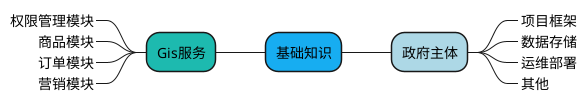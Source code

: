 @startmindmap
+[#17ADF1] 基础知识


++[#lightblue] 政府主体
+++_ 项目框架
+++_ 数据存储
+++_ 运维部署
+++_ 其他


--[#1DBAAF] Gis服务
---_ 权限管理模块
---_ 商品模块
---_ 订单模块
---_ 营销模块

@endmindmap